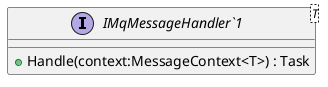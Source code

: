 @startuml
interface "IMqMessageHandler`1"<T> {
    + Handle(context:MessageContext<T>) : Task
}
@enduml
